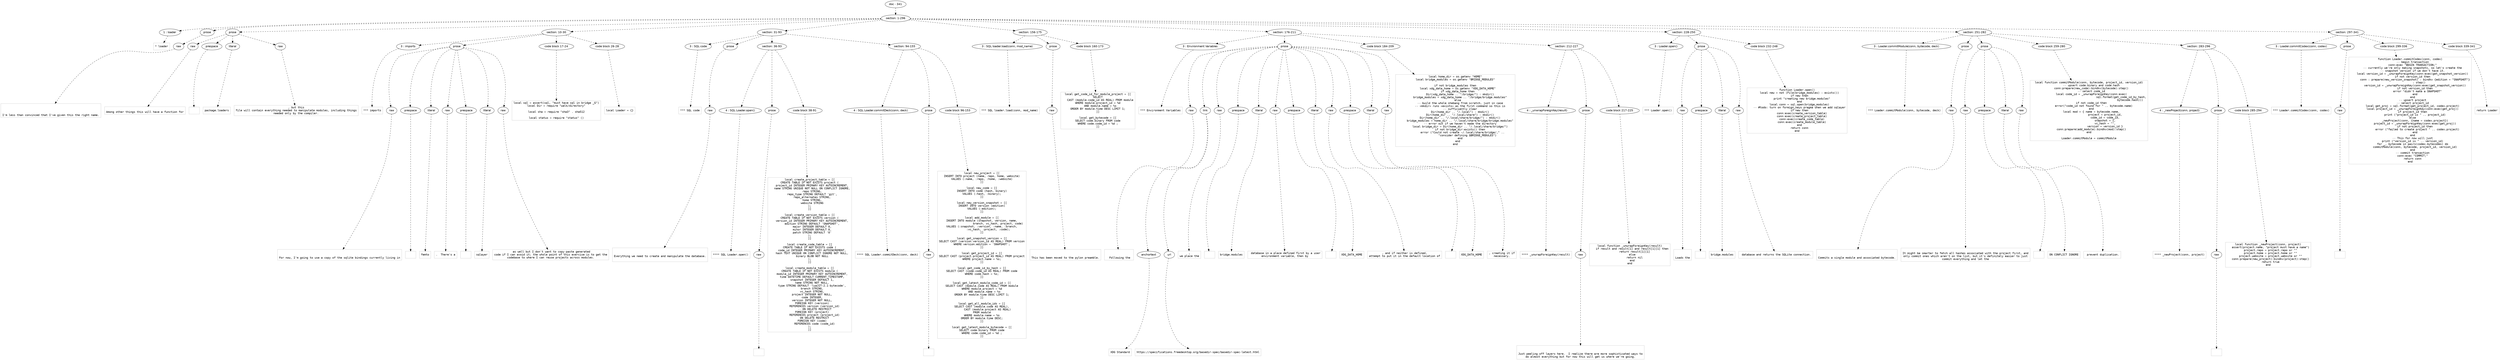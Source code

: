 digraph lpegNode {

node [fontname=Helvetica]
edge [style=dashed]

doc_0 [label="doc - 341"]


doc_0 -> { section_1}
{rank=same; section_1}

section_1 [label="section: 1-296"]


// END RANK doc_0

section_1 -> { header_2 prose_3 prose_4 section_5 section_6 section_7 section_8 section_9 section_10 section_11}
{rank=same; header_2 prose_3 prose_4 section_5 section_6 section_7 section_8 section_9 section_10 section_11}

header_2 [label="1 : loader"]

prose_3 [label="prose"]

prose_4 [label="prose"]

section_5 [label="section: 10-30"]

section_6 [label="section: 31-93"]

section_7 [label="section: 156-175"]

section_8 [label="section: 176-211"]

section_9 [label="section: 228-250"]

section_10 [label="section: 251-282"]

section_11 [label="section: 297-341"]


// END RANK section_1

header_2 -> leaf_12
leaf_12  [color=Gray,shape=rectangle,fontname=Inconsolata,label="* loader"]
// END RANK header_2

prose_3 -> { raw_13}
{rank=same; raw_13}

raw_13 [label="raw"]


// END RANK prose_3

raw_13 -> leaf_14
leaf_14  [color=Gray,shape=rectangle,fontname=Inconsolata,label="


I'm less than convinced that I've given this the right name.
"]
// END RANK raw_13

prose_4 -> { raw_15 prespace_16 literal_17 raw_18}
{rank=same; raw_15 prespace_16 literal_17 raw_18}

raw_15 [label="raw"]

prespace_16 [label="prespace"]

literal_17 [label="literal"]

raw_18 [label="raw"]


// END RANK prose_4

raw_15 -> leaf_19
leaf_19  [color=Gray,shape=rectangle,fontname=Inconsolata,label="
Among other things this will have a function for"]
// END RANK raw_15

prespace_16 -> leaf_20
leaf_20  [color=Gray,shape=rectangle,fontname=Inconsolata,label=" "]
// END RANK prespace_16

literal_17 -> leaf_21
leaf_21  [color=Gray,shape=rectangle,fontname=Inconsolata,label="package.loaders"]
// END RANK literal_17

raw_18 -> leaf_22
leaf_22  [color=Gray,shape=rectangle,fontname=Inconsolata,label=", but this
file will contain everything needed to manipulate modules, including things
needed only by the compiler.
"]
// END RANK raw_18

section_5 -> { header_23 prose_24 codeblock_25 codeblock_26}
{rank=same; header_23 prose_24 codeblock_25 codeblock_26}

header_23 [label="3 : imports"]

prose_24 [label="prose"]

codeblock_25 [label="code block 17-24"]

codeblock_26 [label="code block 26-28"]


// END RANK section_5

header_23 -> leaf_27
leaf_27  [color=Gray,shape=rectangle,fontname=Inconsolata,label="*** imports"]
// END RANK header_23

prose_24 -> { raw_28 prespace_29 literal_30 raw_31 prespace_32 literal_33 raw_34}
{rank=same; raw_28 prespace_29 literal_30 raw_31 prespace_32 literal_33 raw_34}

raw_28 [label="raw"]

prespace_29 [label="prespace"]

literal_30 [label="literal"]

raw_31 [label="raw"]

prespace_32 [label="prespace"]

literal_33 [label="literal"]

raw_34 [label="raw"]


// END RANK prose_24

raw_28 -> leaf_35
leaf_35  [color=Gray,shape=rectangle,fontname=Inconsolata,label="

For now, I'm going to use a copy of the sqlite bindings currently living in"]
// END RANK raw_28

prespace_29 -> leaf_36
leaf_36  [color=Gray,shape=rectangle,fontname=Inconsolata,label=""]
// END RANK prespace_29

literal_30 -> leaf_37
leaf_37  [color=Gray,shape=rectangle,fontname=Inconsolata,label="femto"]
// END RANK literal_30

raw_31 -> leaf_38
leaf_38  [color=Gray,shape=rectangle,fontname=Inconsolata,label=".  There's a"]
// END RANK raw_31

prespace_32 -> leaf_39
leaf_39  [color=Gray,shape=rectangle,fontname=Inconsolata,label=" "]
// END RANK prespace_32

literal_33 -> leaf_40
leaf_40  [color=Gray,shape=rectangle,fontname=Inconsolata,label="sqlayer"]
// END RANK literal_33

raw_34 -> leaf_41
leaf_41  [color=Gray,shape=rectangle,fontname=Inconsolata,label=" as well but I don't want to copy-paste generated
code if I can avoid it; the whole point of this exercise is to get the
codebase to where I can reuse projects across modules.
"]
// END RANK raw_34

codeblock_25 -> leaf_42
leaf_42  [color=Gray,shape=rectangle,fontname=Inconsolata,label="local sql = assert(sql, \"must have sql in bridge _G\")
local Dir = require \"walk/directory\"

local sha = require \"sha3\" . sha512

local status = require \"status\" ()"]
// END RANK codeblock_25

codeblock_26 -> leaf_43
leaf_43  [color=Gray,shape=rectangle,fontname=Inconsolata,label="local Loader = {}"]
// END RANK codeblock_26

section_6 -> { header_44 prose_45 section_46 section_47}
{rank=same; header_44 prose_45 section_46 section_47}

header_44 [label="3 : SQL code"]

prose_45 [label="prose"]

section_46 [label="section: 36-93"]

section_47 [label="section: 94-155"]


// END RANK section_6

header_44 -> leaf_48
leaf_48  [color=Gray,shape=rectangle,fontname=Inconsolata,label="*** SQL code"]
// END RANK header_44

prose_45 -> { raw_49}
{rank=same; raw_49}

raw_49 [label="raw"]


// END RANK prose_45

raw_49 -> leaf_50
leaf_50  [color=Gray,shape=rectangle,fontname=Inconsolata,label="

Everything we need to create and manipulate the database.

"]
// END RANK raw_49

section_46 -> { header_51 prose_52 codeblock_53}
{rank=same; header_51 prose_52 codeblock_53}

header_51 [label="4 : SQL Loader.open()"]

prose_52 [label="prose"]

codeblock_53 [label="code block 38-91"]


// END RANK section_46

header_51 -> leaf_54
leaf_54  [color=Gray,shape=rectangle,fontname=Inconsolata,label="**** SQL Loader.open()"]
// END RANK header_51

prose_52 -> { raw_55}
{rank=same; raw_55}

raw_55 [label="raw"]


// END RANK prose_52

raw_55 -> leaf_56
leaf_56  [color=Gray,shape=rectangle,fontname=Inconsolata,label="
"]
// END RANK raw_55

codeblock_53 -> leaf_57
leaf_57  [color=Gray,shape=rectangle,fontname=Inconsolata,label="local create_project_table = [[
CREATE TABLE IF NOT EXISTS project (
   project_id INTEGER PRIMARY KEY AUTOINCREMENT,
   name STRING UNIQUE NOT NULL ON CONFLICT IGNORE,
   repo STRING,
   repo_type STRING DEFAULT 'git',
   repo_alternates STRING,
   home STRING,
   website STRING
);
]]

local create_version_table = [[
CREATE TABLE IF NOT EXISTS version (
   version_id INTEGER PRIMARY KEY AUTOINCREMENT,
   edition STRING DEFAULT 'SNAPSHOT',
   major INTEGER DEFAULT 0,
   minor INTEGER DEFAULT 0,
   patch STRING DEFAULT '0'
);
]]

local create_code_table = [[
CREATE TABLE IF NOT EXISTS code (
   code_id INTEGER PRIMARY KEY AUTOINCREMENT,
   hash TEXT UNIQUE ON CONFLICT IGNORE NOT NULL,
   binary BLOB NOT NULL
);
]]

local create_module_table = [[
CREATE TABLE IF NOT EXISTS module (
   module_id INTEGER PRIMARY KEY AUTOINCREMENT,
   time DATETIME DEFAULT CURRENT_TIMESTAMP,
   snapshot INTEGER DEFAULT 1,
   name STRING NOT NULL,
   type STRING DEFAULT 'luaJIT-2.1-bytecode',
   branch STRING,
   vc_hash STRING,
   project INTEGER NOT NULL,
   code INTEGER,
   version INTEGER NOT NULL,
   FOREIGN KEY (version)
      REFERENCES version (version_id)
      -- ON DELETE RESTRICT
   FOREIGN KEY (project)
      REFERENCES project (project_id)
      ON DELETE RESTRICT
   FOREIGN KEY (code)
      REFERENCES code (code_id)
);
]]"]
// END RANK codeblock_53

section_47 -> { header_58 prose_59 codeblock_60}
{rank=same; header_58 prose_59 codeblock_60}

header_58 [label="4 : SQL Loader.commitDeck(conn, deck)"]

prose_59 [label="prose"]

codeblock_60 [label="code block 96-153"]


// END RANK section_47

header_58 -> leaf_61
leaf_61  [color=Gray,shape=rectangle,fontname=Inconsolata,label="**** SQL Loader.commitDeck(conn, deck)"]
// END RANK header_58

prose_59 -> { raw_62}
{rank=same; raw_62}

raw_62 [label="raw"]


// END RANK prose_59

raw_62 -> leaf_63
leaf_63  [color=Gray,shape=rectangle,fontname=Inconsolata,label="
"]
// END RANK raw_62

codeblock_60 -> leaf_64
leaf_64  [color=Gray,shape=rectangle,fontname=Inconsolata,label="local new_project = [[
INSERT INTO project (name, repo, home, website)
VALUES (:name, :repo, :home, :website)
]]

local new_code = [[
INSERT INTO code (hash, binary)
VALUES (:hash, :binary);
]]

local new_version_snapshot = [[
INSERT INTO version (edition)
VALUES (:edition);
]]

local add_module = [[
INSERT INTO module (snapshot, version, name,
                    branch, vc_hash, project, code)
VALUES (:snapshot, :version, :name, :branch,
        :vc_hash, :project, :code);
]]

local get_snapshot_version = [[
SELECT CAST (version.version_id AS REAL) FROM version
WHERE version.edition = 'SNAPSHOT';
]]

local get_project_id = [[
SELECT CAST (project.project_id AS REAL) FROM project
WHERE project.name = %s;
]]

local get_code_id_by_hash = [[
SELECT CAST (code.code_id AS REAL) FROM code
WHERE code.hash = %s;
]]

local get_latest_module_code_id = [[
SELECT CAST (module.code AS REAL) FROM module
WHERE module.project = %d
   AND module.name = %s
ORDER BY module.time DESC LIMIT 1;
]]

local get_all_module_ids = [[
SELECT CAST (module.code AS REAL),
       CAST (module.project AS REAL)
FROM module
WHERE module.name = %s
ORDER BY module.time DESC;
]]

local get_latest_module_bytecode = [[
SELECT code.binary FROM code
WHERE code.code_id = %d ;
]]"]
// END RANK codeblock_60

section_7 -> { header_65 prose_66 codeblock_67}
{rank=same; header_65 prose_66 codeblock_67}

header_65 [label="3 : SQL loader.load(conn, mod_name)"]

prose_66 [label="prose"]

codeblock_67 [label="code block 160-173"]


// END RANK section_7

header_65 -> leaf_68
leaf_68  [color=Gray,shape=rectangle,fontname=Inconsolata,label="*** SQL loader.load(conn, mod_name)"]
// END RANK header_65

prose_66 -> { raw_69}
{rank=same; raw_69}

raw_69 [label="raw"]


// END RANK prose_66

raw_69 -> leaf_70
leaf_70  [color=Gray,shape=rectangle,fontname=Inconsolata,label="

This has been moved to the pylon preamble.
"]
// END RANK raw_69

codeblock_67 -> leaf_71
leaf_71  [color=Gray,shape=rectangle,fontname=Inconsolata,label="local get_code_id_for_module_project = [[
SELECT
   CAST (module.code_id AS REAL) FROM module
WHERE module.project_id = %d
   AND module.name = %s
ORDER BY module.time DESC LIMIT 1;
]]

local get_bytecode = [[
SELECT code.binary FROM code
WHERE code.code_id = %d ;
]]"]
// END RANK codeblock_67

section_8 -> { header_72 prose_73 codeblock_74 section_75}
{rank=same; header_72 prose_73 codeblock_74 section_75}

header_72 [label="3 : Environment Variables"]

prose_73 [label="prose"]

codeblock_74 [label="code block 184-209"]

section_75 [label="section: 212-227"]


// END RANK section_8

header_72 -> leaf_76
leaf_76  [color=Gray,shape=rectangle,fontname=Inconsolata,label="*** Environment Variables"]
// END RANK header_72

prose_73 -> { raw_77 link_78 raw_79 prespace_80 literal_81 raw_82 prespace_83 literal_84 raw_85 prespace_86 literal_87 raw_88}
{rank=same; raw_77 link_78 raw_79 prespace_80 literal_81 raw_82 prespace_83 literal_84 raw_85 prespace_86 literal_87 raw_88}

raw_77 [label="raw"]

link_78 [label="link"]

raw_79 [label="raw"]

prespace_80 [label="prespace"]

literal_81 [label="literal"]

raw_82 [label="raw"]

prespace_83 [label="prespace"]

literal_84 [label="literal"]

raw_85 [label="raw"]

prespace_86 [label="prespace"]

literal_87 [label="literal"]

raw_88 [label="raw"]


// END RANK prose_73

raw_77 -> leaf_89
leaf_89  [color=Gray,shape=rectangle,fontname=Inconsolata,label="

  Following the "]
// END RANK raw_77

link_78 -> { anchortext_90 url_91}
{rank=same; anchortext_90 url_91}

anchortext_90 [label="anchortext"]

url_91 [label="url"]


// END RANK link_78

anchortext_90 -> leaf_92
leaf_92  [color=Gray,shape=rectangle,fontname=Inconsolata,label="XDG Standard"]
// END RANK anchortext_90

url_91 -> leaf_93
leaf_93  [color=Gray,shape=rectangle,fontname=Inconsolata,label="https://specifications.freedesktop.org/basedir-spec/basedir-spec-latest.html"]
// END RANK url_91

raw_79 -> leaf_94
leaf_94  [color=Gray,shape=rectangle,fontname=Inconsolata,label=",
we place the"]
// END RANK raw_79

prespace_80 -> leaf_95
leaf_95  [color=Gray,shape=rectangle,fontname=Inconsolata,label=" "]
// END RANK prespace_80

literal_81 -> leaf_96
leaf_96  [color=Gray,shape=rectangle,fontname=Inconsolata,label="bridge.modules"]
// END RANK literal_81

raw_82 -> leaf_97
leaf_97  [color=Gray,shape=rectangle,fontname=Inconsolata,label=" database in a place defined first by a user
environment variable, then by"]
// END RANK raw_82

prespace_83 -> leaf_98
leaf_98  [color=Gray,shape=rectangle,fontname=Inconsolata,label=" "]
// END RANK prespace_83

literal_84 -> leaf_99
leaf_99  [color=Gray,shape=rectangle,fontname=Inconsolata,label="XDG_DATA_HOME"]
// END RANK literal_84

raw_85 -> leaf_100
leaf_100  [color=Gray,shape=rectangle,fontname=Inconsolata,label=", and if neither is defined,
attempt to put it in the default location of"]
// END RANK raw_85

prespace_86 -> leaf_101
leaf_101  [color=Gray,shape=rectangle,fontname=Inconsolata,label=" "]
// END RANK prespace_86

literal_87 -> leaf_102
leaf_102  [color=Gray,shape=rectangle,fontname=Inconsolata,label="XDG_DATA_HOME"]
// END RANK literal_87

raw_88 -> leaf_103
leaf_103  [color=Gray,shape=rectangle,fontname=Inconsolata,label=", creating it if
necessary.
"]
// END RANK raw_88

codeblock_74 -> leaf_104
leaf_104  [color=Gray,shape=rectangle,fontname=Inconsolata,label="local home_dir = os.getenv \"HOME\"
local bridge_modules = os.getenv \"BRIDGE_MODULES\"

if not bridge_modules then
   local xdg_data_home = os.getenv \"XDG_DATA_HOME\"
   if xdg_data_home then
      Dir(xdg_data_home .. \"/bridge/\") : mkdir()
      bridge_modules = xdg_data_home .. \"/bridge/bridge.modules\"
   else
      -- build the whole shebang from scratch, just in case
      -- =mkdir= runs =exists= as the first command so this is
      -- sufficiently clear
      Dir(home_dir .. \"/.local\") : mkdir()
      Dir(home_dir .. \"/.local/share\") : mkdir()
      Dir(home_dir .. \"/.local/share/bridge/\") : mkdir()
      bridge_modules = home_dir .. \"/.local/share/bridge/bridge.modules\"
      -- error out if we haven't made the directory
      local bridge_dir = Dir(home_dir .. \"/.local/share/bridge/\")
      if not bridge_dir:exists() then
         error (\"Could not create ~/.local/share/bridge/,\" ..
               \"consider defining $BRIDGE_MODULES\")
      end
   end
end"]
// END RANK codeblock_74

section_75 -> { header_105 prose_106 codeblock_107}
{rank=same; header_105 prose_106 codeblock_107}

header_105 [label="4 : _unwrapForeignKey(result)"]

prose_106 [label="prose"]

codeblock_107 [label="code block 217-225"]


// END RANK section_75

header_105 -> leaf_108
leaf_108  [color=Gray,shape=rectangle,fontname=Inconsolata,label="**** _unwrapForeignKey(result)"]
// END RANK header_105

prose_106 -> { raw_109}
{rank=same; raw_109}

raw_109 [label="raw"]


// END RANK prose_106

raw_109 -> leaf_110
leaf_110  [color=Gray,shape=rectangle,fontname=Inconsolata,label="

Just peeling off layers here.  I realize there are more sophisticated ways to
do almost everything but for now this will get us where we're going.
"]
// END RANK raw_109

codeblock_107 -> leaf_111
leaf_111  [color=Gray,shape=rectangle,fontname=Inconsolata,label="local function _unwrapForeignKey(result)
   if result and result[1] and result[1][1] then
      return result[1][1]
   else
      return nil
   end
end"]
// END RANK codeblock_107

section_9 -> { header_112 prose_113 codeblock_114}
{rank=same; header_112 prose_113 codeblock_114}

header_112 [label="3 : Loader.open()"]

prose_113 [label="prose"]

codeblock_114 [label="code block 232-248"]


// END RANK section_9

header_112 -> leaf_115
leaf_115  [color=Gray,shape=rectangle,fontname=Inconsolata,label="*** Loader.open()"]
// END RANK header_112

prose_113 -> { raw_116 prespace_117 literal_118 raw_119}
{rank=same; raw_116 prespace_117 literal_118 raw_119}

raw_116 [label="raw"]

prespace_117 [label="prespace"]

literal_118 [label="literal"]

raw_119 [label="raw"]


// END RANK prose_113

raw_116 -> leaf_120
leaf_120  [color=Gray,shape=rectangle,fontname=Inconsolata,label="

Loads the"]
// END RANK raw_116

prespace_117 -> leaf_121
leaf_121  [color=Gray,shape=rectangle,fontname=Inconsolata,label=" "]
// END RANK prespace_117

literal_118 -> leaf_122
leaf_122  [color=Gray,shape=rectangle,fontname=Inconsolata,label="bridge.modules"]
// END RANK literal_118

raw_119 -> leaf_123
leaf_123  [color=Gray,shape=rectangle,fontname=Inconsolata,label=" database and returns the SQLite connection.
"]
// END RANK raw_119

codeblock_114 -> leaf_124
leaf_124  [color=Gray,shape=rectangle,fontname=Inconsolata,label="function Loader.open()
   local new = not (File(bridge_modules) : exists())
   if new then
      print \"creating new bridge.modules\"
   end
   local conn = sql.open(bridge_modules)
   -- #todo: turn on foreign_keys pragma when we add sqlayer
   if new then
      conn:exec(create_version_table)
      conn:exec(create_project_table)
      conn:exec(create_code_table)
      conn:exec(create_module_table)
   end
   return conn
end"]
// END RANK codeblock_114

section_10 -> { header_125 prose_126 prose_127 codeblock_128 section_129}
{rank=same; header_125 prose_126 prose_127 codeblock_128 section_129}

header_125 [label="3 : Loader.commitModule(conn, bytecode, deck)"]

prose_126 [label="prose"]

prose_127 [label="prose"]

codeblock_128 [label="code block 259-280"]

section_129 [label="section: 283-296"]


// END RANK section_10

header_125 -> leaf_130
leaf_130  [color=Gray,shape=rectangle,fontname=Inconsolata,label="*** Loader.commitModule(conn, bytecode, deck)"]
// END RANK header_125

prose_126 -> { raw_131}
{rank=same; raw_131}

raw_131 [label="raw"]


// END RANK prose_126

raw_131 -> leaf_132
leaf_132  [color=Gray,shape=rectangle,fontname=Inconsolata,label="

Commits a single module and associated bytecode.
"]
// END RANK raw_131

prose_127 -> { raw_133 prespace_134 literal_135 raw_136}
{rank=same; raw_133 prespace_134 literal_135 raw_136}

raw_133 [label="raw"]

prespace_134 [label="prespace"]

literal_135 [label="literal"]

raw_136 [label="raw"]


// END RANK prose_127

raw_133 -> leaf_137
leaf_137  [color=Gray,shape=rectangle,fontname=Inconsolata,label="
It might be smarter to fetch all hashes associated with the project first, and
only commit ones which aren't on the list, but it's definitely easier to just
commit everything and let the"]
// END RANK raw_133

prespace_134 -> leaf_138
leaf_138  [color=Gray,shape=rectangle,fontname=Inconsolata,label=" "]
// END RANK prespace_134

literal_135 -> leaf_139
leaf_139  [color=Gray,shape=rectangle,fontname=Inconsolata,label="ON CONFLICT IGNORE"]
// END RANK literal_135

raw_136 -> leaf_140
leaf_140  [color=Gray,shape=rectangle,fontname=Inconsolata,label=" prevent duplication.
"]
// END RANK raw_136

codeblock_128 -> leaf_141
leaf_141  [color=Gray,shape=rectangle,fontname=Inconsolata,label="local function commitModule(conn, bytecode, project_id, version_id)
   -- upsert code.binary and code.hash
   conn:prepare(new_code):bindkv(bytecode):step()
   -- select code_id
   local code_id = _unwrapForeignKey(conn:exec(
                                        sql.format(get_code_id_by_hash,
                                                   bytecode.hash)))
   if not code_id then
      error(\"code_id not found for \" .. bytecode.name)
   end
   local mod = { name = bytecode.name,
                    project = project_id,
                    code_id = code_id,
                    snapshot = 1,
                    vc_hash = \"\",
                    version = version_id }
   conn:prepare(add_module):bindkv(mod):step()
end

Loader.commitModule = commitModule"]
// END RANK codeblock_128

section_129 -> { header_142 prose_143 codeblock_144}
{rank=same; header_142 prose_143 codeblock_144}

header_142 [label="4 : _newProject(conn, project)"]

prose_143 [label="prose"]

codeblock_144 [label="code block 285-294"]


// END RANK section_129

header_142 -> leaf_145
leaf_145  [color=Gray,shape=rectangle,fontname=Inconsolata,label="**** _newProject(conn, project)"]
// END RANK header_142

prose_143 -> { raw_146}
{rank=same; raw_146}

raw_146 [label="raw"]


// END RANK prose_143

raw_146 -> leaf_147
leaf_147  [color=Gray,shape=rectangle,fontname=Inconsolata,label="
"]
// END RANK raw_146

codeblock_144 -> leaf_148
leaf_148  [color=Gray,shape=rectangle,fontname=Inconsolata,label="local function _newProject(conn, project)
   assert(project.name, \"project must have a name\")
   project.repo = project.repo or \"\"
   project.home = project.home or \"\"
   project.website = project.website or \"\"
   conn:prepare(new_project):bindkv(project):step()
   return true
end"]
// END RANK codeblock_144

section_11 -> { header_149 prose_150 codeblock_151 codeblock_152}
{rank=same; header_149 prose_150 codeblock_151 codeblock_152}

header_149 [label="3 : Loader.commitCodex(conn, codex)"]

prose_150 [label="prose"]

codeblock_151 [label="code block 299-336"]

codeblock_152 [label="code block 339-341"]


// END RANK section_11

header_149 -> leaf_153
leaf_153  [color=Gray,shape=rectangle,fontname=Inconsolata,label="*** Loader.commitCodex(conn, codex)"]
// END RANK header_149

prose_150 -> { raw_154}
{rank=same; raw_154}

raw_154 [label="raw"]


// END RANK prose_150

raw_154 -> leaf_155
leaf_155  [color=Gray,shape=rectangle,fontname=Inconsolata,label="
"]
// END RANK raw_154

codeblock_151 -> leaf_156
leaf_156  [color=Gray,shape=rectangle,fontname=Inconsolata,label="function Loader.commitCodex(conn, codex)
   -- begin transaction
   conn:exec \"BEGIN TRANSACTION;\"
   -- currently we're only making snapshots, so let's create the
   -- snapshot version if we don't have it.
   local version_id = _unwrapForeignKey(conn:exec(get_snapshot_version))
   if not version_id then
      conn : prepare(new_version_snapshot) : bindkv {edition = \"SNAPSHOT\"}
           : step()
      version_id = _unwrapForeignKey(conn:exec(get_snapshot_version))
      if not version_id then
         error \"didn't make a SNAPSHOT\"
      end
   end
   -- upsert project
   -- select project_id
   local get_proj = sql.format(get_project_id, codex.project)
   local project_id = _unwrapForeignKey(conn:exec(get_proj))
   if project_id then
      print (\"project_id is \" .. project_id)
   else
      _newProject(conn, {name = codex.project})
      project_id = _unwrapForeignKey(conn:exec(get_proj))
      if not project_id then
         error (\"failed to create project \" .. codex.project)
      end
   end
   -- This for now will just
   print (\"version_id is \" .. version_id)
   for _, bytecode in pairs(codex.bytecodes) do
      commitModule(conn, bytecode, project_id, version_id)
   end
   -- commit transaction
   conn:exec \"COMMIT;\"
   return conn
end"]
// END RANK codeblock_151

codeblock_152 -> leaf_157
leaf_157  [color=Gray,shape=rectangle,fontname=Inconsolata,label="return Loader"]
// END RANK codeblock_152


}
